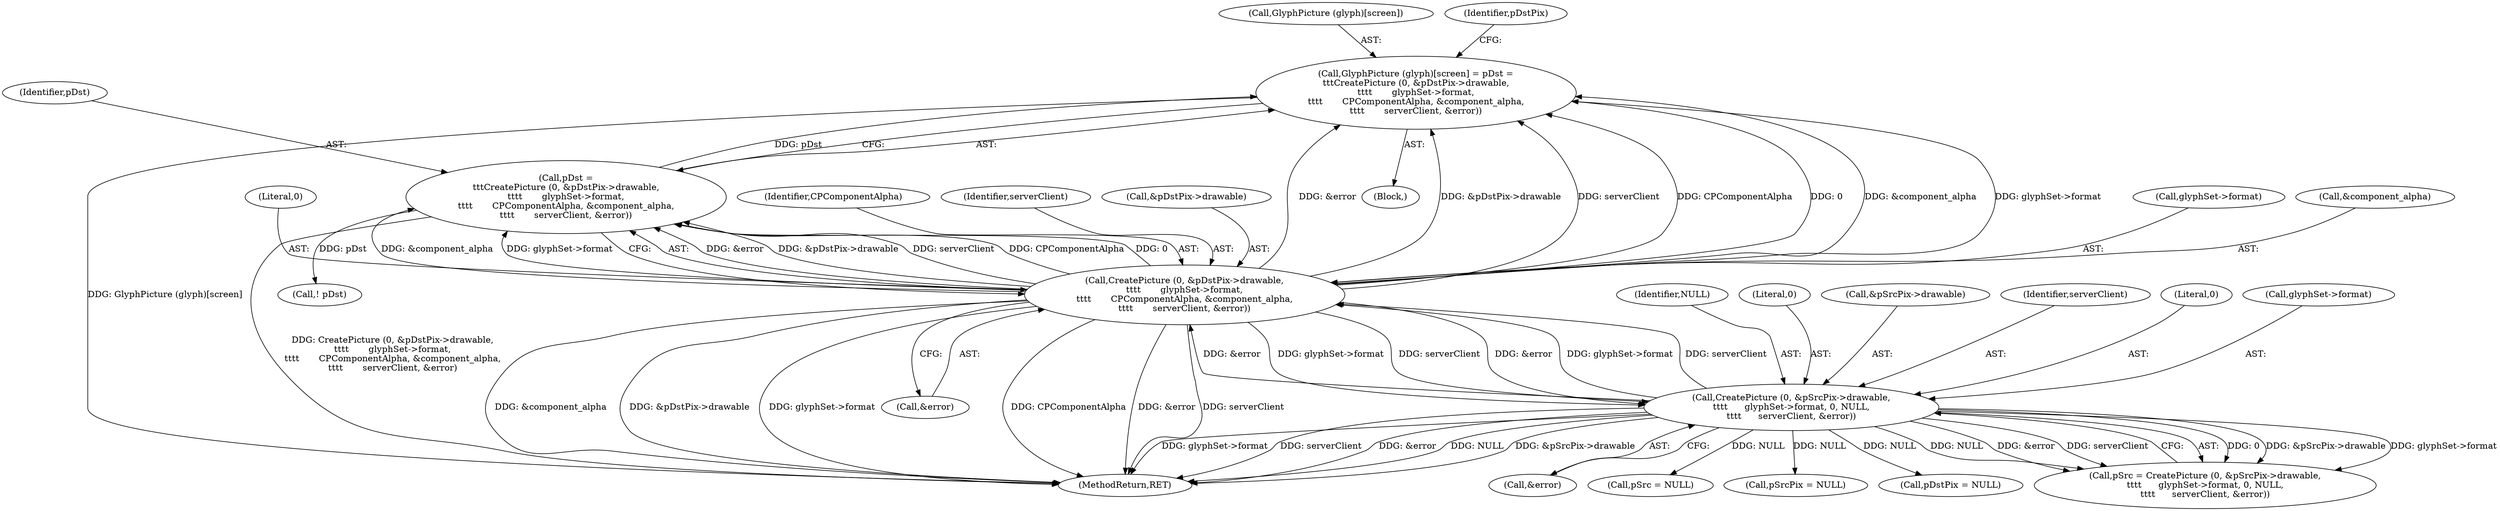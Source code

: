 digraph "0_xserver_5725849a1b427cd4a72b84e57f211edb35838718@array" {
"1000505" [label="(Call,GlyphPicture (glyph)[screen] = pDst =\n\t\t\tCreatePicture (0, &pDstPix->drawable,\n\t\t\t\t       glyphSet->format,\n\t\t\t\t       CPComponentAlpha, &component_alpha,\n\t\t\t\t       serverClient, &error))"];
"1000510" [label="(Call,pDst =\n\t\t\tCreatePicture (0, &pDstPix->drawable,\n\t\t\t\t       glyphSet->format,\n\t\t\t\t       CPComponentAlpha, &component_alpha,\n\t\t\t\t       serverClient, &error))"];
"1000512" [label="(Call,CreatePicture (0, &pDstPix->drawable,\n\t\t\t\t       glyphSet->format,\n\t\t\t\t       CPComponentAlpha, &component_alpha,\n\t\t\t\t       serverClient, &error))"];
"1000467" [label="(Call,CreatePicture (0, &pSrcPix->drawable,\n\t\t\t\t      glyphSet->format, 0, NULL,\n\t\t\t\t      serverClient, &error))"];
"1000467" [label="(Call,CreatePicture (0, &pSrcPix->drawable,\n\t\t\t\t      glyphSet->format, 0, NULL,\n\t\t\t\t      serverClient, &error))"];
"1000479" [label="(Call,&error)"];
"1000558" [label="(Call,pSrc = NULL)"];
"1000478" [label="(Identifier,serverClient)"];
"1000563" [label="(Call,pSrcPix = NULL)"];
"1000468" [label="(Literal,0)"];
"1000521" [label="(Identifier,CPComponentAlpha)"];
"1000524" [label="(Identifier,serverClient)"];
"1000525" [label="(Call,&error)"];
"1000473" [label="(Call,glyphSet->format)"];
"1000506" [label="(Call,GlyphPicture (glyph)[screen])"];
"1000405" [label="(Block,)"];
"1000533" [label="(Call,! pDst)"];
"1000514" [label="(Call,&pDstPix->drawable)"];
"1000511" [label="(Identifier,pDst)"];
"1000477" [label="(Identifier,NULL)"];
"1000512" [label="(Call,CreatePicture (0, &pDstPix->drawable,\n\t\t\t\t       glyphSet->format,\n\t\t\t\t       CPComponentAlpha, &component_alpha,\n\t\t\t\t       serverClient, &error))"];
"1000465" [label="(Call,pSrc = CreatePicture (0, &pSrcPix->drawable,\n\t\t\t\t      glyphSet->format, 0, NULL,\n\t\t\t\t      serverClient, &error))"];
"1000698" [label="(MethodReturn,RET)"];
"1000513" [label="(Literal,0)"];
"1000528" [label="(Identifier,pDstPix)"];
"1000505" [label="(Call,GlyphPicture (glyph)[screen] = pDst =\n\t\t\tCreatePicture (0, &pDstPix->drawable,\n\t\t\t\t       glyphSet->format,\n\t\t\t\t       CPComponentAlpha, &component_alpha,\n\t\t\t\t       serverClient, &error))"];
"1000476" [label="(Literal,0)"];
"1000518" [label="(Call,glyphSet->format)"];
"1000510" [label="(Call,pDst =\n\t\t\tCreatePicture (0, &pDstPix->drawable,\n\t\t\t\t       glyphSet->format,\n\t\t\t\t       CPComponentAlpha, &component_alpha,\n\t\t\t\t       serverClient, &error))"];
"1000529" [label="(Call,pDstPix = NULL)"];
"1000522" [label="(Call,&component_alpha)"];
"1000469" [label="(Call,&pSrcPix->drawable)"];
"1000505" -> "1000405"  [label="AST: "];
"1000505" -> "1000510"  [label="CFG: "];
"1000506" -> "1000505"  [label="AST: "];
"1000510" -> "1000505"  [label="AST: "];
"1000528" -> "1000505"  [label="CFG: "];
"1000505" -> "1000698"  [label="DDG: GlyphPicture (glyph)[screen]"];
"1000510" -> "1000505"  [label="DDG: pDst"];
"1000512" -> "1000505"  [label="DDG: &error"];
"1000512" -> "1000505"  [label="DDG: &pDstPix->drawable"];
"1000512" -> "1000505"  [label="DDG: serverClient"];
"1000512" -> "1000505"  [label="DDG: CPComponentAlpha"];
"1000512" -> "1000505"  [label="DDG: 0"];
"1000512" -> "1000505"  [label="DDG: &component_alpha"];
"1000512" -> "1000505"  [label="DDG: glyphSet->format"];
"1000510" -> "1000512"  [label="CFG: "];
"1000511" -> "1000510"  [label="AST: "];
"1000512" -> "1000510"  [label="AST: "];
"1000510" -> "1000698"  [label="DDG: CreatePicture (0, &pDstPix->drawable,\n\t\t\t\t       glyphSet->format,\n\t\t\t\t       CPComponentAlpha, &component_alpha,\n\t\t\t\t       serverClient, &error)"];
"1000512" -> "1000510"  [label="DDG: &error"];
"1000512" -> "1000510"  [label="DDG: &pDstPix->drawable"];
"1000512" -> "1000510"  [label="DDG: serverClient"];
"1000512" -> "1000510"  [label="DDG: CPComponentAlpha"];
"1000512" -> "1000510"  [label="DDG: 0"];
"1000512" -> "1000510"  [label="DDG: &component_alpha"];
"1000512" -> "1000510"  [label="DDG: glyphSet->format"];
"1000510" -> "1000533"  [label="DDG: pDst"];
"1000512" -> "1000525"  [label="CFG: "];
"1000513" -> "1000512"  [label="AST: "];
"1000514" -> "1000512"  [label="AST: "];
"1000518" -> "1000512"  [label="AST: "];
"1000521" -> "1000512"  [label="AST: "];
"1000522" -> "1000512"  [label="AST: "];
"1000524" -> "1000512"  [label="AST: "];
"1000525" -> "1000512"  [label="AST: "];
"1000512" -> "1000698"  [label="DDG: &error"];
"1000512" -> "1000698"  [label="DDG: serverClient"];
"1000512" -> "1000698"  [label="DDG: &component_alpha"];
"1000512" -> "1000698"  [label="DDG: &pDstPix->drawable"];
"1000512" -> "1000698"  [label="DDG: glyphSet->format"];
"1000512" -> "1000698"  [label="DDG: CPComponentAlpha"];
"1000512" -> "1000467"  [label="DDG: glyphSet->format"];
"1000512" -> "1000467"  [label="DDG: serverClient"];
"1000512" -> "1000467"  [label="DDG: &error"];
"1000467" -> "1000512"  [label="DDG: glyphSet->format"];
"1000467" -> "1000512"  [label="DDG: serverClient"];
"1000467" -> "1000512"  [label="DDG: &error"];
"1000467" -> "1000465"  [label="AST: "];
"1000467" -> "1000479"  [label="CFG: "];
"1000468" -> "1000467"  [label="AST: "];
"1000469" -> "1000467"  [label="AST: "];
"1000473" -> "1000467"  [label="AST: "];
"1000476" -> "1000467"  [label="AST: "];
"1000477" -> "1000467"  [label="AST: "];
"1000478" -> "1000467"  [label="AST: "];
"1000479" -> "1000467"  [label="AST: "];
"1000465" -> "1000467"  [label="CFG: "];
"1000467" -> "1000698"  [label="DDG: &error"];
"1000467" -> "1000698"  [label="DDG: NULL"];
"1000467" -> "1000698"  [label="DDG: &pSrcPix->drawable"];
"1000467" -> "1000698"  [label="DDG: glyphSet->format"];
"1000467" -> "1000698"  [label="DDG: serverClient"];
"1000467" -> "1000465"  [label="DDG: 0"];
"1000467" -> "1000465"  [label="DDG: &pSrcPix->drawable"];
"1000467" -> "1000465"  [label="DDG: glyphSet->format"];
"1000467" -> "1000465"  [label="DDG: NULL"];
"1000467" -> "1000465"  [label="DDG: &error"];
"1000467" -> "1000465"  [label="DDG: serverClient"];
"1000467" -> "1000529"  [label="DDG: NULL"];
"1000467" -> "1000558"  [label="DDG: NULL"];
"1000467" -> "1000563"  [label="DDG: NULL"];
}
